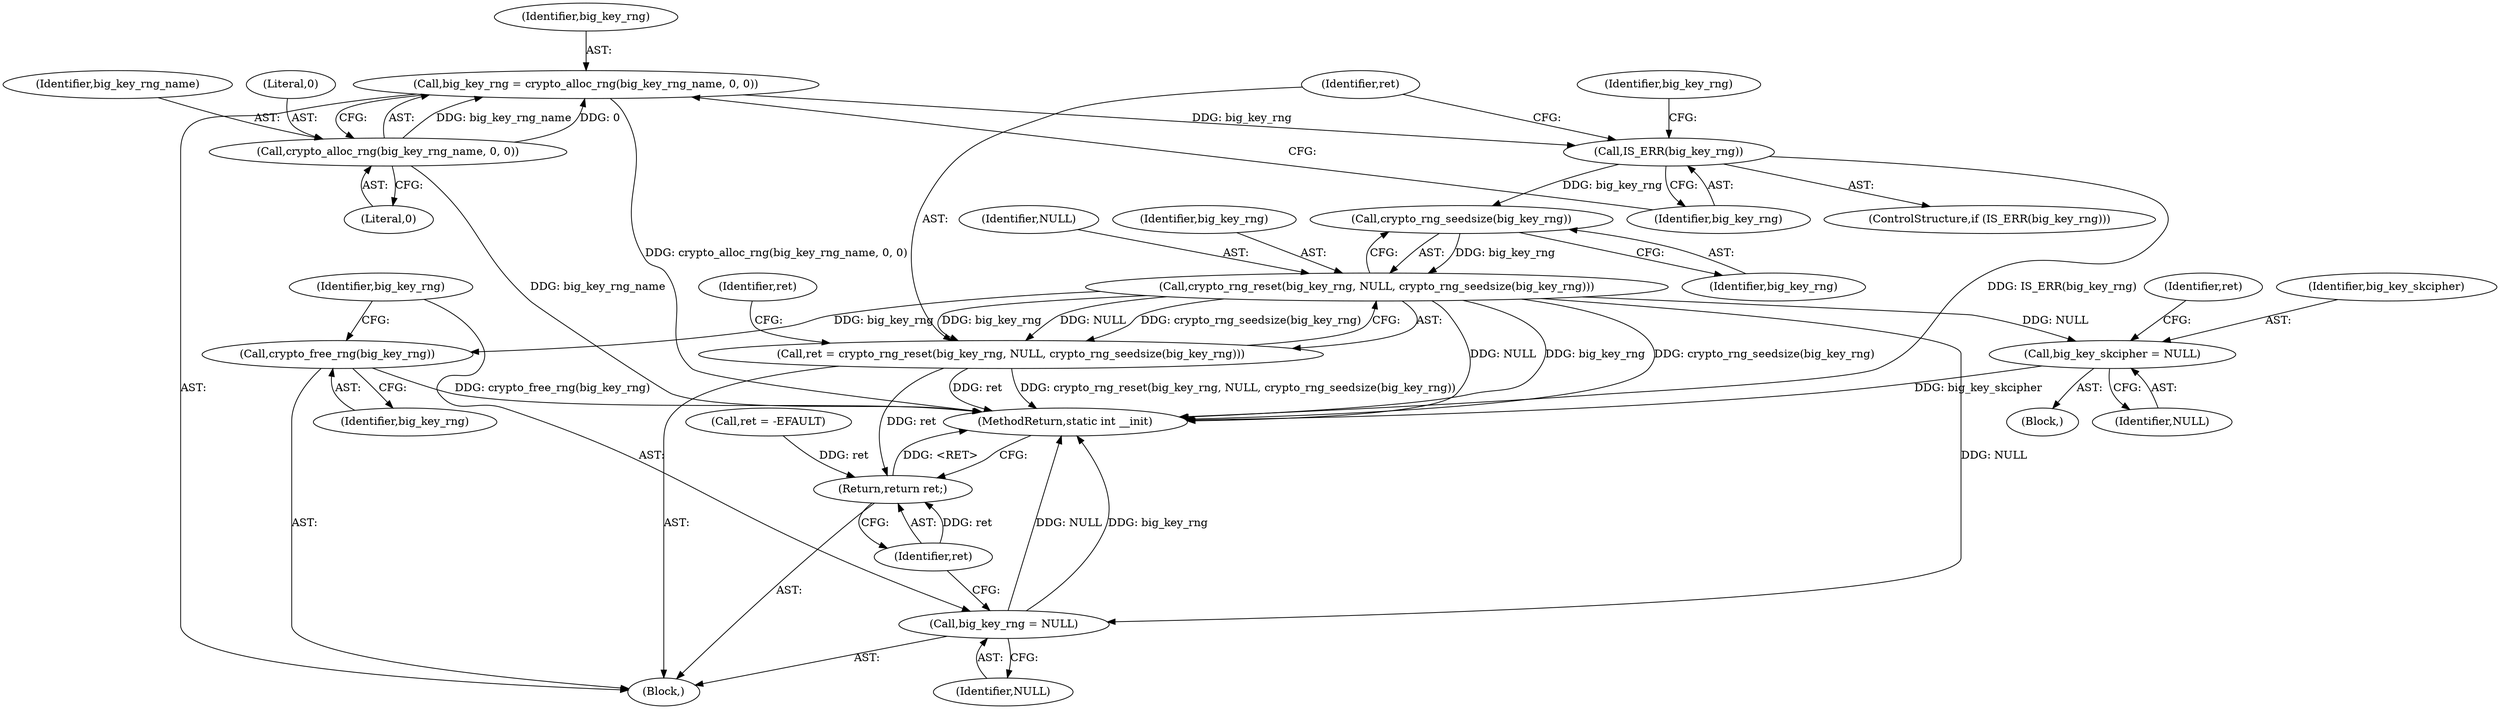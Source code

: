 digraph "1_linux_7df3e59c3d1df4f87fe874c7956ef7a3d2f4d5fb@API" {
"1000111" [label="(Call,big_key_rng = crypto_alloc_rng(big_key_rng_name, 0, 0))"];
"1000113" [label="(Call,crypto_alloc_rng(big_key_rng_name, 0, 0))"];
"1000118" [label="(Call,IS_ERR(big_key_rng))"];
"1000132" [label="(Call,crypto_rng_seedsize(big_key_rng))"];
"1000129" [label="(Call,crypto_rng_reset(big_key_rng, NULL, crypto_rng_seedsize(big_key_rng)))"];
"1000127" [label="(Call,ret = crypto_rng_reset(big_key_rng, NULL, crypto_rng_seedsize(big_key_rng)))"];
"1000163" [label="(Return,return ret;)"];
"1000147" [label="(Call,big_key_skcipher = NULL)"];
"1000158" [label="(Call,crypto_free_rng(big_key_rng))"];
"1000160" [label="(Call,big_key_rng = NULL)"];
"1000116" [label="(Literal,0)"];
"1000133" [label="(Identifier,big_key_rng)"];
"1000161" [label="(Identifier,big_key_rng)"];
"1000114" [label="(Identifier,big_key_rng_name)"];
"1000128" [label="(Identifier,ret)"];
"1000150" [label="(Call,ret = -EFAULT)"];
"1000118" [label="(Call,IS_ERR(big_key_rng))"];
"1000115" [label="(Literal,0)"];
"1000119" [label="(Identifier,big_key_rng)"];
"1000164" [label="(Identifier,ret)"];
"1000159" [label="(Identifier,big_key_rng)"];
"1000105" [label="(Block,)"];
"1000162" [label="(Identifier,NULL)"];
"1000129" [label="(Call,crypto_rng_reset(big_key_rng, NULL, crypto_rng_seedsize(big_key_rng)))"];
"1000127" [label="(Call,ret = crypto_rng_reset(big_key_rng, NULL, crypto_rng_seedsize(big_key_rng)))"];
"1000130" [label="(Identifier,big_key_rng)"];
"1000117" [label="(ControlStructure,if (IS_ERR(big_key_rng)))"];
"1000135" [label="(Identifier,ret)"];
"1000146" [label="(Block,)"];
"1000112" [label="(Identifier,big_key_rng)"];
"1000111" [label="(Call,big_key_rng = crypto_alloc_rng(big_key_rng_name, 0, 0))"];
"1000158" [label="(Call,crypto_free_rng(big_key_rng))"];
"1000148" [label="(Identifier,big_key_skcipher)"];
"1000163" [label="(Return,return ret;)"];
"1000113" [label="(Call,crypto_alloc_rng(big_key_rng_name, 0, 0))"];
"1000149" [label="(Identifier,NULL)"];
"1000132" [label="(Call,crypto_rng_seedsize(big_key_rng))"];
"1000122" [label="(Identifier,big_key_rng)"];
"1000147" [label="(Call,big_key_skcipher = NULL)"];
"1000160" [label="(Call,big_key_rng = NULL)"];
"1000131" [label="(Identifier,NULL)"];
"1000151" [label="(Identifier,ret)"];
"1000165" [label="(MethodReturn,static int __init)"];
"1000111" -> "1000105"  [label="AST: "];
"1000111" -> "1000113"  [label="CFG: "];
"1000112" -> "1000111"  [label="AST: "];
"1000113" -> "1000111"  [label="AST: "];
"1000119" -> "1000111"  [label="CFG: "];
"1000111" -> "1000165"  [label="DDG: crypto_alloc_rng(big_key_rng_name, 0, 0)"];
"1000113" -> "1000111"  [label="DDG: big_key_rng_name"];
"1000113" -> "1000111"  [label="DDG: 0"];
"1000111" -> "1000118"  [label="DDG: big_key_rng"];
"1000113" -> "1000116"  [label="CFG: "];
"1000114" -> "1000113"  [label="AST: "];
"1000115" -> "1000113"  [label="AST: "];
"1000116" -> "1000113"  [label="AST: "];
"1000113" -> "1000165"  [label="DDG: big_key_rng_name"];
"1000118" -> "1000117"  [label="AST: "];
"1000118" -> "1000119"  [label="CFG: "];
"1000119" -> "1000118"  [label="AST: "];
"1000122" -> "1000118"  [label="CFG: "];
"1000128" -> "1000118"  [label="CFG: "];
"1000118" -> "1000165"  [label="DDG: IS_ERR(big_key_rng)"];
"1000118" -> "1000132"  [label="DDG: big_key_rng"];
"1000132" -> "1000129"  [label="AST: "];
"1000132" -> "1000133"  [label="CFG: "];
"1000133" -> "1000132"  [label="AST: "];
"1000129" -> "1000132"  [label="CFG: "];
"1000132" -> "1000129"  [label="DDG: big_key_rng"];
"1000129" -> "1000127"  [label="AST: "];
"1000130" -> "1000129"  [label="AST: "];
"1000131" -> "1000129"  [label="AST: "];
"1000127" -> "1000129"  [label="CFG: "];
"1000129" -> "1000165"  [label="DDG: NULL"];
"1000129" -> "1000165"  [label="DDG: big_key_rng"];
"1000129" -> "1000165"  [label="DDG: crypto_rng_seedsize(big_key_rng)"];
"1000129" -> "1000127"  [label="DDG: big_key_rng"];
"1000129" -> "1000127"  [label="DDG: NULL"];
"1000129" -> "1000127"  [label="DDG: crypto_rng_seedsize(big_key_rng)"];
"1000129" -> "1000147"  [label="DDG: NULL"];
"1000129" -> "1000158"  [label="DDG: big_key_rng"];
"1000129" -> "1000160"  [label="DDG: NULL"];
"1000127" -> "1000105"  [label="AST: "];
"1000128" -> "1000127"  [label="AST: "];
"1000135" -> "1000127"  [label="CFG: "];
"1000127" -> "1000165"  [label="DDG: ret"];
"1000127" -> "1000165"  [label="DDG: crypto_rng_reset(big_key_rng, NULL, crypto_rng_seedsize(big_key_rng))"];
"1000127" -> "1000163"  [label="DDG: ret"];
"1000163" -> "1000105"  [label="AST: "];
"1000163" -> "1000164"  [label="CFG: "];
"1000164" -> "1000163"  [label="AST: "];
"1000165" -> "1000163"  [label="CFG: "];
"1000163" -> "1000165"  [label="DDG: <RET>"];
"1000164" -> "1000163"  [label="DDG: ret"];
"1000150" -> "1000163"  [label="DDG: ret"];
"1000147" -> "1000146"  [label="AST: "];
"1000147" -> "1000149"  [label="CFG: "];
"1000148" -> "1000147"  [label="AST: "];
"1000149" -> "1000147"  [label="AST: "];
"1000151" -> "1000147"  [label="CFG: "];
"1000147" -> "1000165"  [label="DDG: big_key_skcipher"];
"1000158" -> "1000105"  [label="AST: "];
"1000158" -> "1000159"  [label="CFG: "];
"1000159" -> "1000158"  [label="AST: "];
"1000161" -> "1000158"  [label="CFG: "];
"1000158" -> "1000165"  [label="DDG: crypto_free_rng(big_key_rng)"];
"1000160" -> "1000105"  [label="AST: "];
"1000160" -> "1000162"  [label="CFG: "];
"1000161" -> "1000160"  [label="AST: "];
"1000162" -> "1000160"  [label="AST: "];
"1000164" -> "1000160"  [label="CFG: "];
"1000160" -> "1000165"  [label="DDG: NULL"];
"1000160" -> "1000165"  [label="DDG: big_key_rng"];
}
